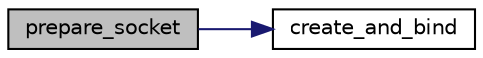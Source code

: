 digraph "prepare_socket"
{
 // LATEX_PDF_SIZE
  edge [fontname="Helvetica",fontsize="10",labelfontname="Helvetica",labelfontsize="10"];
  node [fontname="Helvetica",fontsize="10",shape=record];
  rankdir="LR";
  Node1 [label="prepare_socket",height=0.2,width=0.4,color="black", fillcolor="grey75", style="filled", fontcolor="black",tooltip="Initialize the addrinfo struct and call create_and_connect()"];
  Node1 -> Node2 [color="midnightblue",fontsize="10",style="solid",fontname="Helvetica"];
  Node2 [label="create_and_bind",height=0.2,width=0.4,color="black", fillcolor="white", style="filled",URL="$basic__server_8c.html#a4022681cfcf69f5864f0d54b275d591e",tooltip="Iterate over the struct addrinfo elements to create and bind a socket."];
}
